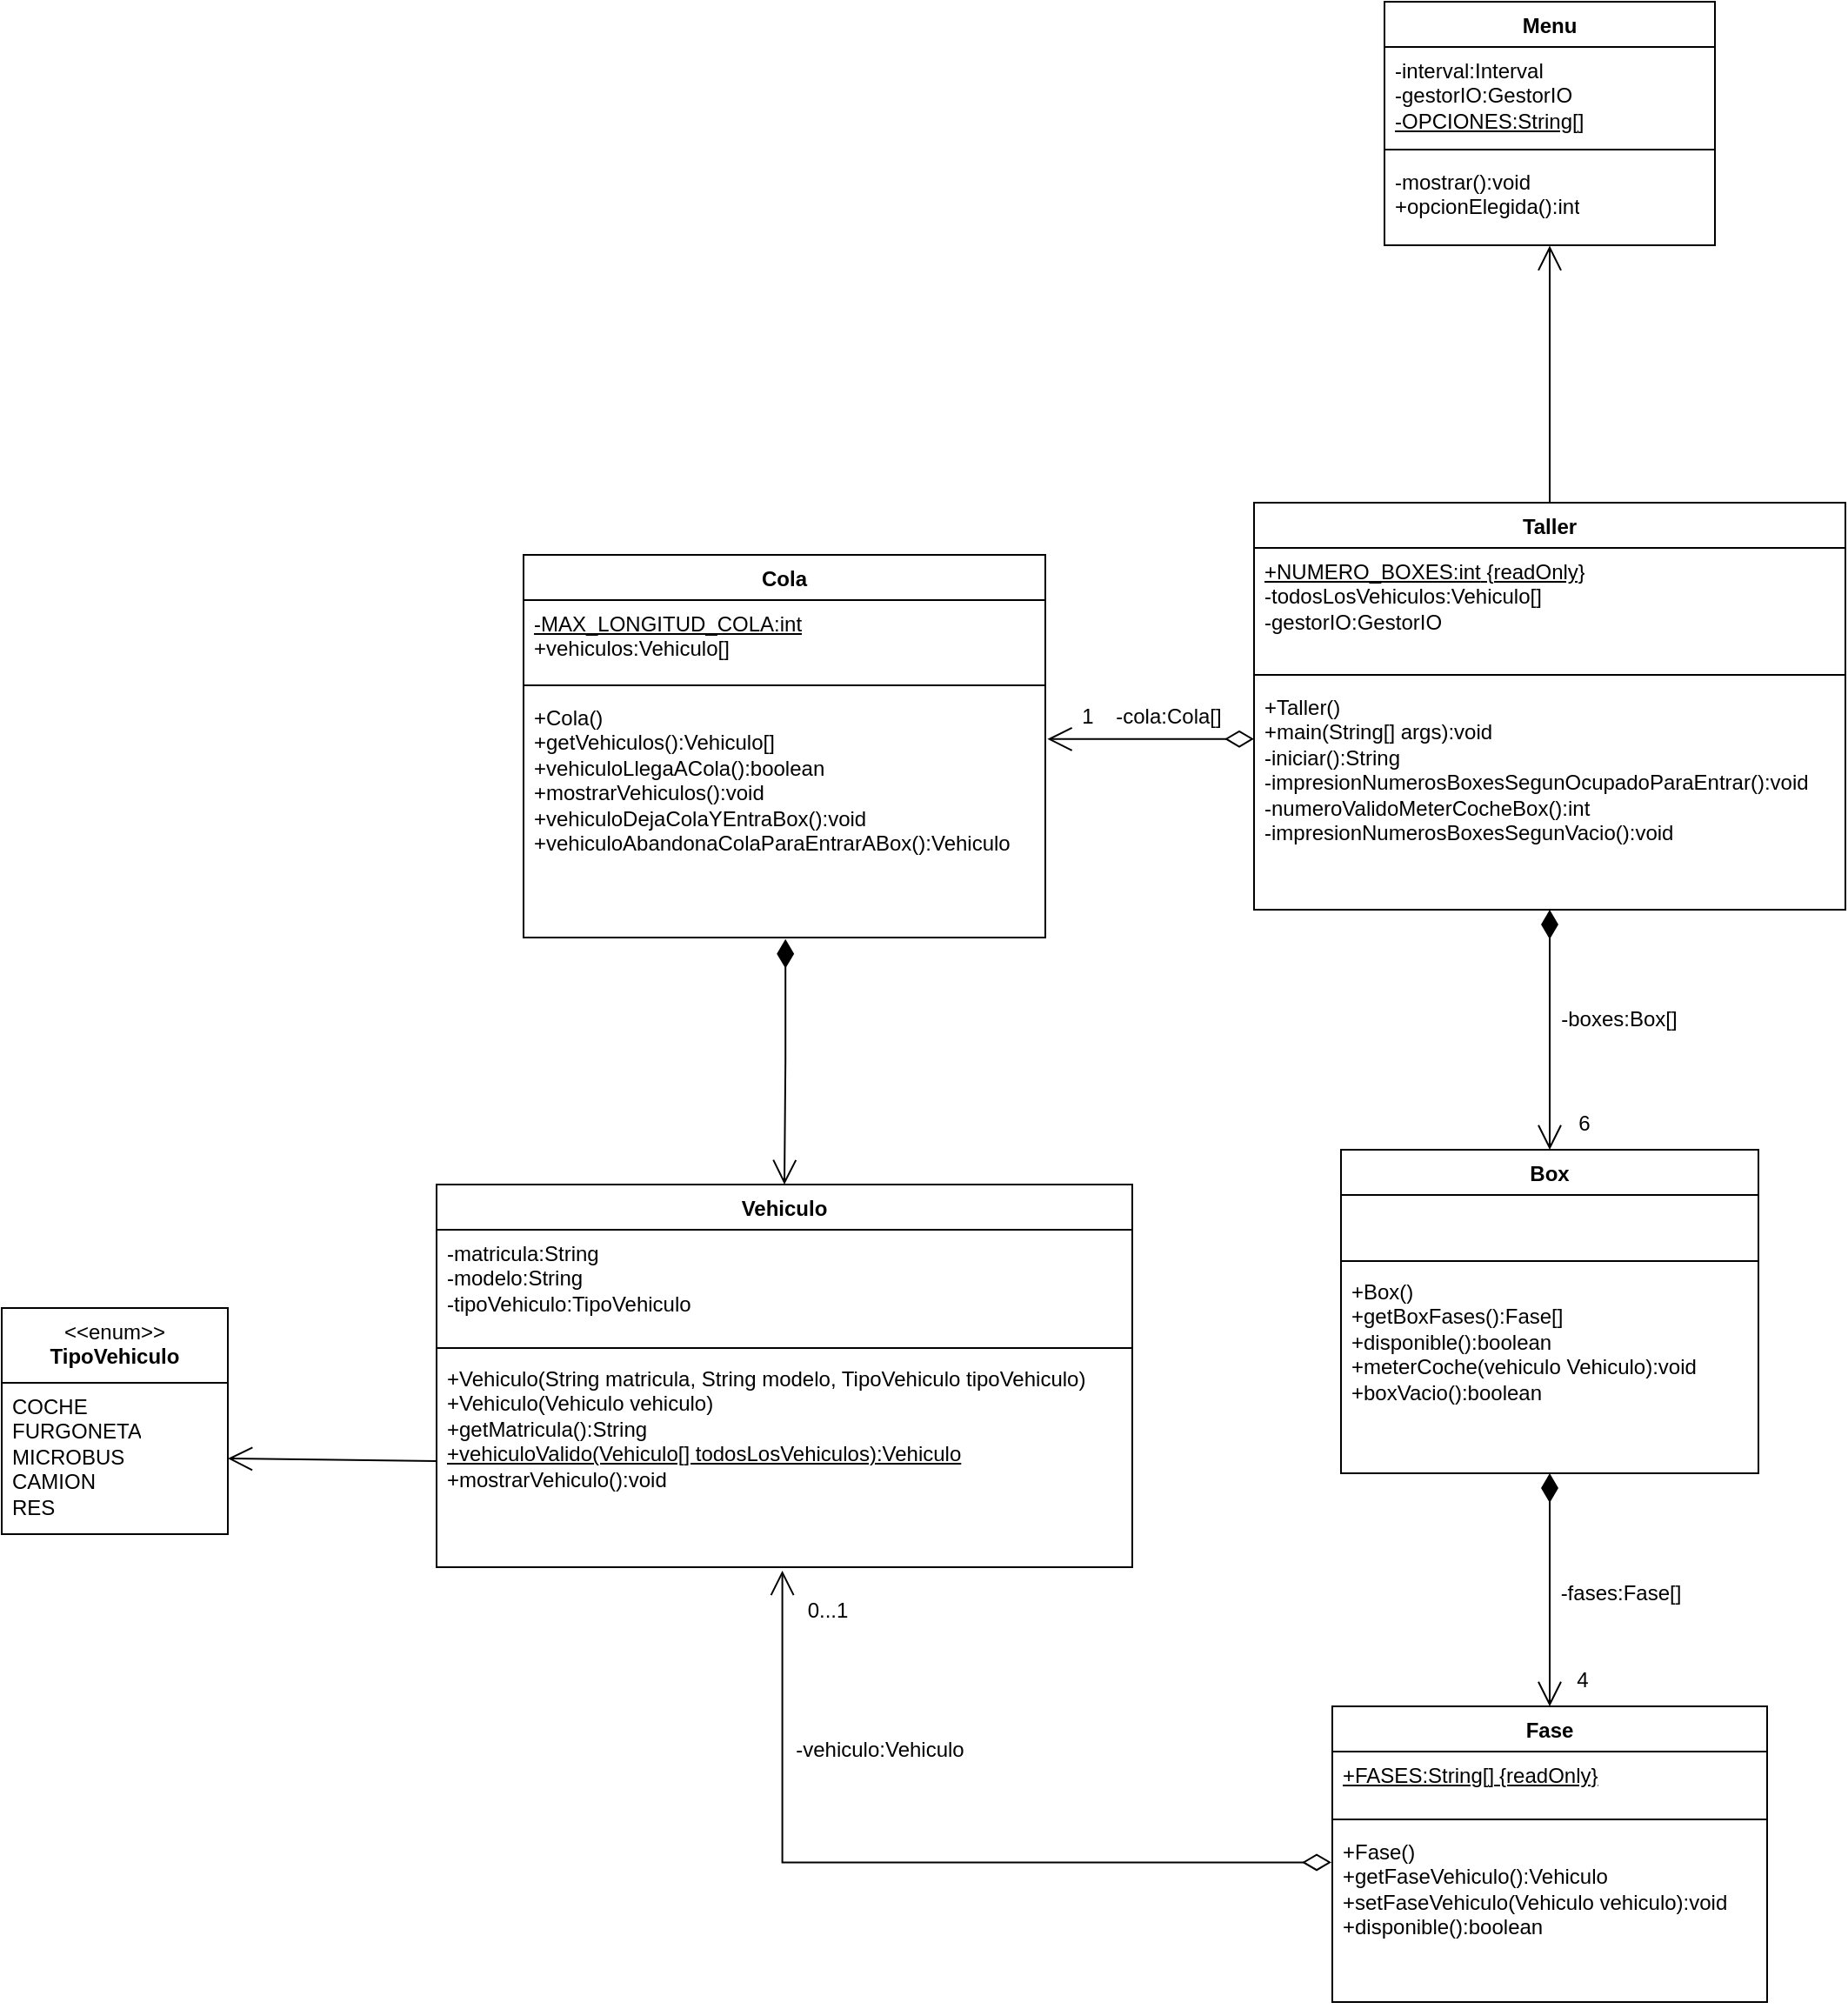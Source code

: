 <mxfile version="22.1.16" type="device">
  <diagram name="Page-1" id="sTLAMJMNHMfNNX3CN_xu">
    <mxGraphModel dx="1698" dy="1510" grid="1" gridSize="10" guides="1" tooltips="1" connect="1" arrows="1" fold="1" page="1" pageScale="1" pageWidth="850" pageHeight="1100" math="0" shadow="0">
      <root>
        <mxCell id="0" />
        <mxCell id="1" parent="0" />
        <mxCell id="CRdkFB1iniQtbO10i1_w-1" value="&lt;span style=&quot;font-weight: normal;&quot;&gt;&amp;lt;&amp;lt;enum&amp;gt;&amp;gt;&lt;br&gt;&lt;/span&gt;TipoVehiculo" style="swimlane;fontStyle=1;align=center;verticalAlign=top;childLayout=stackLayout;horizontal=1;startSize=43;horizontalStack=0;resizeParent=1;resizeParentMax=0;resizeLast=0;collapsible=1;marginBottom=0;whiteSpace=wrap;html=1;" parent="1" vertex="1">
          <mxGeometry x="-100" y="391" width="130" height="130" as="geometry">
            <mxRectangle x="50" y="190" width="110" height="40" as="alternateBounds" />
          </mxGeometry>
        </mxCell>
        <mxCell id="CRdkFB1iniQtbO10i1_w-4" value="COCHE&lt;br&gt;FURGONETA&lt;br&gt;MICROBUS&lt;br&gt;CAMION&lt;br&gt;RES" style="text;strokeColor=none;fillColor=none;align=left;verticalAlign=top;spacingLeft=4;spacingRight=4;overflow=hidden;rotatable=0;points=[[0,0.5],[1,0.5]];portConstraint=eastwest;whiteSpace=wrap;html=1;" parent="CRdkFB1iniQtbO10i1_w-1" vertex="1">
          <mxGeometry y="43" width="130" height="87" as="geometry" />
        </mxCell>
        <mxCell id="CRdkFB1iniQtbO10i1_w-9" value="Fase" style="swimlane;fontStyle=1;align=center;verticalAlign=top;childLayout=stackLayout;horizontal=1;startSize=26;horizontalStack=0;resizeParent=1;resizeParentMax=0;resizeLast=0;collapsible=1;marginBottom=0;whiteSpace=wrap;html=1;" parent="1" vertex="1">
          <mxGeometry x="665" y="620" width="250" height="170" as="geometry" />
        </mxCell>
        <mxCell id="CRdkFB1iniQtbO10i1_w-10" value="&lt;span style=&quot;border-color: var(--border-color);&quot;&gt;&lt;font style=&quot;&quot; face=&quot;Helvetica&quot;&gt;&lt;u&gt;+FASES:String[]&lt;/u&gt;&lt;/font&gt;&lt;/span&gt;&lt;u style=&quot;border-color: var(--border-color);&quot;&gt;&lt;code style=&quot;border-color: var(--border-color);&quot;&gt;&lt;font face=&quot;bYV2tNlRSzrgiPoBlCbC&quot;&gt;&amp;nbsp;&lt;/font&gt;&lt;font face=&quot;Helvetica&quot;&gt;{readOnly}&lt;/font&gt;&lt;br&gt;&lt;/code&gt;&lt;/u&gt;" style="text;strokeColor=none;fillColor=none;align=left;verticalAlign=top;spacingLeft=4;spacingRight=4;overflow=hidden;rotatable=0;points=[[0,0.5],[1,0.5]];portConstraint=eastwest;whiteSpace=wrap;html=1;" parent="CRdkFB1iniQtbO10i1_w-9" vertex="1">
          <mxGeometry y="26" width="250" height="34" as="geometry" />
        </mxCell>
        <mxCell id="CRdkFB1iniQtbO10i1_w-11" value="" style="line;strokeWidth=1;fillColor=none;align=left;verticalAlign=middle;spacingTop=-1;spacingLeft=3;spacingRight=3;rotatable=0;labelPosition=right;points=[];portConstraint=eastwest;strokeColor=inherit;" parent="CRdkFB1iniQtbO10i1_w-9" vertex="1">
          <mxGeometry y="60" width="250" height="10" as="geometry" />
        </mxCell>
        <mxCell id="CRdkFB1iniQtbO10i1_w-12" value="+Fase()&lt;br&gt;+getFaseVehiculo():Vehiculo&lt;br&gt;+setFaseVehiculo(Vehiculo vehiculo):void&lt;br&gt;+disponible():boolean" style="text;strokeColor=none;fillColor=none;align=left;verticalAlign=top;spacingLeft=4;spacingRight=4;overflow=hidden;rotatable=0;points=[[0,0.5],[1,0.5]];portConstraint=eastwest;whiteSpace=wrap;html=1;" parent="CRdkFB1iniQtbO10i1_w-9" vertex="1">
          <mxGeometry y="70" width="250" height="100" as="geometry" />
        </mxCell>
        <mxCell id="CRdkFB1iniQtbO10i1_w-15" value="" style="endArrow=open;html=1;endSize=12;startArrow=diamondThin;startSize=14;startFill=1;edgeStyle=orthogonalEdgeStyle;align=left;verticalAlign=bottom;rounded=0;entryX=0.5;entryY=0;entryDx=0;entryDy=0;exitX=0.5;exitY=1;exitDx=0;exitDy=0;exitPerimeter=0;" parent="1" source="CRdkFB1iniQtbO10i1_w-26" target="CRdkFB1iniQtbO10i1_w-9" edge="1">
          <mxGeometry x="-1" y="3" relative="1" as="geometry">
            <mxPoint x="765" y="486" as="sourcePoint" />
            <mxPoint x="764" y="530" as="targetPoint" />
          </mxGeometry>
        </mxCell>
        <mxCell id="CRdkFB1iniQtbO10i1_w-17" value="Cola" style="swimlane;fontStyle=1;align=center;verticalAlign=top;childLayout=stackLayout;horizontal=1;startSize=26;horizontalStack=0;resizeParent=1;resizeParentMax=0;resizeLast=0;collapsible=1;marginBottom=0;whiteSpace=wrap;html=1;" parent="1" vertex="1">
          <mxGeometry x="200" y="-42" width="300" height="220" as="geometry" />
        </mxCell>
        <mxCell id="CRdkFB1iniQtbO10i1_w-18" value="&lt;u style=&quot;border-color: var(--border-color);&quot;&gt;-MAX_LONGITUD_COLA:int&lt;/u&gt;&lt;br&gt;+vehiculos:Vehiculo[]&lt;u&gt;&lt;br&gt;&lt;/u&gt;" style="text;strokeColor=none;fillColor=none;align=left;verticalAlign=top;spacingLeft=4;spacingRight=4;overflow=hidden;rotatable=0;points=[[0,0.5],[1,0.5]];portConstraint=eastwest;whiteSpace=wrap;html=1;" parent="CRdkFB1iniQtbO10i1_w-17" vertex="1">
          <mxGeometry y="26" width="300" height="44" as="geometry" />
        </mxCell>
        <mxCell id="CRdkFB1iniQtbO10i1_w-19" value="" style="line;strokeWidth=1;fillColor=none;align=left;verticalAlign=middle;spacingTop=-1;spacingLeft=3;spacingRight=3;rotatable=0;labelPosition=right;points=[];portConstraint=eastwest;strokeColor=inherit;" parent="CRdkFB1iniQtbO10i1_w-17" vertex="1">
          <mxGeometry y="70" width="300" height="10" as="geometry" />
        </mxCell>
        <mxCell id="CRdkFB1iniQtbO10i1_w-20" value="+Cola()&lt;br&gt;+getVehiculos():Vehiculo[]&lt;br&gt;+vehiculoLlegaACola():boolean&lt;br&gt;+mostrarVehiculos():void&lt;br&gt;+vehiculoDejaColaYEntraBox():void&lt;br&gt;+vehiculoAbandonaColaParaEntrarABox&lt;span style=&quot;background-color: initial;&quot;&gt;():Vehiculo&lt;/span&gt;" style="text;strokeColor=none;fillColor=none;align=left;verticalAlign=top;spacingLeft=4;spacingRight=4;overflow=hidden;rotatable=0;points=[[0,0.5],[1,0.5]];portConstraint=eastwest;whiteSpace=wrap;html=1;" parent="CRdkFB1iniQtbO10i1_w-17" vertex="1">
          <mxGeometry y="80" width="300" height="140" as="geometry" />
        </mxCell>
        <mxCell id="CRdkFB1iniQtbO10i1_w-23" value="Box" style="swimlane;fontStyle=1;align=center;verticalAlign=top;childLayout=stackLayout;horizontal=1;startSize=26;horizontalStack=0;resizeParent=1;resizeParentMax=0;resizeLast=0;collapsible=1;marginBottom=0;whiteSpace=wrap;html=1;" parent="1" vertex="1">
          <mxGeometry x="670" y="300" width="240" height="186" as="geometry" />
        </mxCell>
        <mxCell id="CRdkFB1iniQtbO10i1_w-24" value="&amp;nbsp;" style="text;strokeColor=none;fillColor=none;align=left;verticalAlign=top;spacingLeft=4;spacingRight=4;overflow=hidden;rotatable=0;points=[[0,0.5],[1,0.5]];portConstraint=eastwest;whiteSpace=wrap;html=1;" parent="CRdkFB1iniQtbO10i1_w-23" vertex="1">
          <mxGeometry y="26" width="240" height="34" as="geometry" />
        </mxCell>
        <mxCell id="CRdkFB1iniQtbO10i1_w-25" value="" style="line;strokeWidth=1;fillColor=none;align=left;verticalAlign=middle;spacingTop=-1;spacingLeft=3;spacingRight=3;rotatable=0;labelPosition=right;points=[];portConstraint=eastwest;strokeColor=inherit;" parent="CRdkFB1iniQtbO10i1_w-23" vertex="1">
          <mxGeometry y="60" width="240" height="8" as="geometry" />
        </mxCell>
        <mxCell id="CRdkFB1iniQtbO10i1_w-26" value="+Box()&lt;br&gt;+getBoxFases():Fase[]&lt;br&gt;+disponible():boolean&lt;br&gt;+meterCoche(vehiculo Vehiculo):void&lt;br&gt;+boxVacio():boolean" style="text;strokeColor=none;fillColor=none;align=left;verticalAlign=top;spacingLeft=4;spacingRight=4;overflow=hidden;rotatable=0;points=[[0,0.5],[1,0.5]];portConstraint=eastwest;whiteSpace=wrap;html=1;" parent="CRdkFB1iniQtbO10i1_w-23" vertex="1">
          <mxGeometry y="68" width="240" height="118" as="geometry" />
        </mxCell>
        <mxCell id="CRdkFB1iniQtbO10i1_w-27" value="Vehiculo" style="swimlane;fontStyle=1;align=center;verticalAlign=top;childLayout=stackLayout;horizontal=1;startSize=26;horizontalStack=0;resizeParent=1;resizeParentMax=0;resizeLast=0;collapsible=1;marginBottom=0;whiteSpace=wrap;html=1;" parent="1" vertex="1">
          <mxGeometry x="150" y="320" width="400" height="220" as="geometry" />
        </mxCell>
        <mxCell id="CRdkFB1iniQtbO10i1_w-28" value="-matricula:String&lt;br&gt;-modelo:String&lt;br&gt;-tipoVehiculo:TipoVehiculo" style="text;strokeColor=none;fillColor=none;align=left;verticalAlign=top;spacingLeft=4;spacingRight=4;overflow=hidden;rotatable=0;points=[[0,0.5],[1,0.5]];portConstraint=eastwest;whiteSpace=wrap;html=1;" parent="CRdkFB1iniQtbO10i1_w-27" vertex="1">
          <mxGeometry y="26" width="400" height="64" as="geometry" />
        </mxCell>
        <mxCell id="CRdkFB1iniQtbO10i1_w-29" value="" style="line;strokeWidth=1;fillColor=none;align=left;verticalAlign=middle;spacingTop=-1;spacingLeft=3;spacingRight=3;rotatable=0;labelPosition=right;points=[];portConstraint=eastwest;strokeColor=inherit;" parent="CRdkFB1iniQtbO10i1_w-27" vertex="1">
          <mxGeometry y="90" width="400" height="8" as="geometry" />
        </mxCell>
        <mxCell id="CRdkFB1iniQtbO10i1_w-30" value="+Vehiculo(String matricula, String modelo, TipoVehiculo tipoVehiculo)&lt;br&gt;+Vehiculo(Vehiculo vehiculo)&lt;br&gt;+getMatricula():String&lt;br&gt;&lt;u&gt;+vehiculoValido(Vehiculo[] todosLosVehiculos):Vehiculo&lt;/u&gt;&lt;br&gt;+mostrarVehiculo():void" style="text;strokeColor=none;fillColor=none;align=left;verticalAlign=top;spacingLeft=4;spacingRight=4;overflow=hidden;rotatable=0;points=[[0,0.5],[1,0.5]];portConstraint=eastwest;whiteSpace=wrap;html=1;" parent="CRdkFB1iniQtbO10i1_w-27" vertex="1">
          <mxGeometry y="98" width="400" height="122" as="geometry" />
        </mxCell>
        <mxCell id="CRdkFB1iniQtbO10i1_w-33" value="" style="endArrow=open;html=1;endSize=12;startArrow=diamondThin;startSize=14;startFill=1;edgeStyle=orthogonalEdgeStyle;align=left;verticalAlign=bottom;rounded=0;entryX=0.5;entryY=0;entryDx=0;entryDy=0;exitX=0.502;exitY=1.006;exitDx=0;exitDy=0;exitPerimeter=0;" parent="1" source="CRdkFB1iniQtbO10i1_w-20" target="CRdkFB1iniQtbO10i1_w-27" edge="1">
          <mxGeometry x="-1" y="3" relative="1" as="geometry">
            <mxPoint x="380" y="220" as="sourcePoint" />
            <mxPoint x="380" y="350" as="targetPoint" />
          </mxGeometry>
        </mxCell>
        <mxCell id="CRdkFB1iniQtbO10i1_w-34" value="" style="endArrow=open;html=1;endSize=12;startArrow=diamondThin;startSize=14;startFill=1;edgeStyle=orthogonalEdgeStyle;align=left;verticalAlign=bottom;rounded=0;entryX=0.5;entryY=0;entryDx=0;entryDy=0;exitX=0.5;exitY=1;exitDx=0;exitDy=0;exitPerimeter=0;" parent="1" source="jXtiLCyHxi5xTeZDXRqE-7" target="CRdkFB1iniQtbO10i1_w-23" edge="1">
          <mxGeometry x="-1" y="3" relative="1" as="geometry">
            <mxPoint x="715" y="140" as="sourcePoint" />
            <mxPoint x="705" y="320" as="targetPoint" />
          </mxGeometry>
        </mxCell>
        <mxCell id="CRdkFB1iniQtbO10i1_w-35" value="" style="endArrow=open;endFill=1;endSize=12;html=1;rounded=0;exitX=0;exitY=0.5;exitDx=0;exitDy=0;entryX=1;entryY=0.5;entryDx=0;entryDy=0;" parent="1" source="CRdkFB1iniQtbO10i1_w-30" target="CRdkFB1iniQtbO10i1_w-4" edge="1">
          <mxGeometry width="160" relative="1" as="geometry">
            <mxPoint x="250" y="380" as="sourcePoint" />
            <mxPoint x="140" y="380" as="targetPoint" />
          </mxGeometry>
        </mxCell>
        <mxCell id="CRdkFB1iniQtbO10i1_w-36" value="" style="endArrow=open;html=1;endSize=12;startArrow=diamondThin;startSize=14;startFill=0;edgeStyle=orthogonalEdgeStyle;align=left;verticalAlign=bottom;rounded=0;entryX=0.497;entryY=1.016;entryDx=0;entryDy=0;entryPerimeter=0;exitX=-0.002;exitY=0.197;exitDx=0;exitDy=0;exitPerimeter=0;" parent="1" edge="1" target="CRdkFB1iniQtbO10i1_w-30" source="CRdkFB1iniQtbO10i1_w-12">
          <mxGeometry x="-1" y="3" relative="1" as="geometry">
            <mxPoint x="620" y="680" as="sourcePoint" />
            <mxPoint x="348" y="553.66" as="targetPoint" />
            <Array as="points">
              <mxPoint x="349" y="710" />
            </Array>
          </mxGeometry>
        </mxCell>
        <mxCell id="CRdkFB1iniQtbO10i1_w-37" value="-boxes:Box[]" style="text;html=1;strokeColor=none;fillColor=none;align=center;verticalAlign=middle;whiteSpace=wrap;rounded=0;" parent="1" vertex="1">
          <mxGeometry x="795" y="210" width="70" height="30" as="geometry" />
        </mxCell>
        <mxCell id="CRdkFB1iniQtbO10i1_w-38" value="6" style="text;html=1;strokeColor=none;fillColor=none;align=center;verticalAlign=middle;whiteSpace=wrap;rounded=0;" parent="1" vertex="1">
          <mxGeometry x="800" y="270" width="20" height="30" as="geometry" />
        </mxCell>
        <mxCell id="CRdkFB1iniQtbO10i1_w-39" value="-vehiculo:Vehiculo" style="text;html=1;strokeColor=none;fillColor=none;align=center;verticalAlign=middle;whiteSpace=wrap;rounded=0;" parent="1" vertex="1">
          <mxGeometry x="350" y="630" width="110" height="30" as="geometry" />
        </mxCell>
        <mxCell id="CRdkFB1iniQtbO10i1_w-40" value="0...1" style="text;html=1;strokeColor=none;fillColor=none;align=center;verticalAlign=middle;whiteSpace=wrap;rounded=0;" parent="1" vertex="1">
          <mxGeometry x="360" y="550" width="30" height="29" as="geometry" />
        </mxCell>
        <mxCell id="CRdkFB1iniQtbO10i1_w-41" value="-fases:Fase[]" style="text;html=1;strokeColor=none;fillColor=none;align=center;verticalAlign=middle;whiteSpace=wrap;rounded=0;" parent="1" vertex="1">
          <mxGeometry x="788" y="540" width="86" height="30" as="geometry" />
        </mxCell>
        <mxCell id="CRdkFB1iniQtbO10i1_w-42" value="4" style="text;html=1;strokeColor=none;fillColor=none;align=center;verticalAlign=middle;whiteSpace=wrap;rounded=0;" parent="1" vertex="1">
          <mxGeometry x="774" y="590" width="70" height="30" as="geometry" />
        </mxCell>
        <mxCell id="CRdkFB1iniQtbO10i1_w-44" value="Menu" style="swimlane;fontStyle=1;align=center;verticalAlign=top;childLayout=stackLayout;horizontal=1;startSize=26;horizontalStack=0;resizeParent=1;resizeParentMax=0;resizeLast=0;collapsible=1;marginBottom=0;whiteSpace=wrap;html=1;" parent="1" vertex="1">
          <mxGeometry x="695" y="-360" width="190" height="140" as="geometry" />
        </mxCell>
        <mxCell id="CRdkFB1iniQtbO10i1_w-45" value="-interval:Interval&lt;br&gt;-gestorIO:GestorIO&lt;br&gt;&lt;u&gt;-OPCIONES:String[]&lt;/u&gt;" style="text;strokeColor=none;fillColor=none;align=left;verticalAlign=top;spacingLeft=4;spacingRight=4;overflow=hidden;rotatable=0;points=[[0,0.5],[1,0.5]];portConstraint=eastwest;whiteSpace=wrap;html=1;" parent="CRdkFB1iniQtbO10i1_w-44" vertex="1">
          <mxGeometry y="26" width="190" height="54" as="geometry" />
        </mxCell>
        <mxCell id="CRdkFB1iniQtbO10i1_w-46" value="" style="line;strokeWidth=1;fillColor=none;align=left;verticalAlign=middle;spacingTop=-1;spacingLeft=3;spacingRight=3;rotatable=0;labelPosition=right;points=[];portConstraint=eastwest;strokeColor=inherit;" parent="CRdkFB1iniQtbO10i1_w-44" vertex="1">
          <mxGeometry y="80" width="190" height="10" as="geometry" />
        </mxCell>
        <mxCell id="CRdkFB1iniQtbO10i1_w-47" value="-mostrar():void&lt;br&gt;+opcionElegida():int" style="text;strokeColor=none;fillColor=none;align=left;verticalAlign=top;spacingLeft=4;spacingRight=4;overflow=hidden;rotatable=0;points=[[0,0.5],[1,0.5]];portConstraint=eastwest;whiteSpace=wrap;html=1;" parent="CRdkFB1iniQtbO10i1_w-44" vertex="1">
          <mxGeometry y="90" width="190" height="50" as="geometry" />
        </mxCell>
        <mxCell id="CRdkFB1iniQtbO10i1_w-49" value="" style="endArrow=open;endFill=1;endSize=12;html=1;rounded=0;exitX=0.5;exitY=0;exitDx=0;exitDy=0;entryX=0.5;entryY=1.006;entryDx=0;entryDy=0;entryPerimeter=0;" parent="1" source="jXtiLCyHxi5xTeZDXRqE-4" target="CRdkFB1iniQtbO10i1_w-47" edge="1">
          <mxGeometry width="160" relative="1" as="geometry">
            <mxPoint x="715" y="-10" as="sourcePoint" />
            <mxPoint x="650" y="-79" as="targetPoint" />
          </mxGeometry>
        </mxCell>
        <mxCell id="jXtiLCyHxi5xTeZDXRqE-1" value="-cola:Cola[]" style="text;html=1;strokeColor=none;fillColor=none;align=center;verticalAlign=middle;whiteSpace=wrap;rounded=0;" parent="1" vertex="1">
          <mxGeometry x="536" y="36" width="70" height="30" as="geometry" />
        </mxCell>
        <mxCell id="jXtiLCyHxi5xTeZDXRqE-2" value="1" style="text;html=1;strokeColor=none;fillColor=none;align=center;verticalAlign=middle;whiteSpace=wrap;rounded=0;" parent="1" vertex="1">
          <mxGeometry x="514" y="36" width="21" height="30" as="geometry" />
        </mxCell>
        <mxCell id="jXtiLCyHxi5xTeZDXRqE-4" value="Taller" style="swimlane;fontStyle=1;align=center;verticalAlign=top;childLayout=stackLayout;horizontal=1;startSize=26;horizontalStack=0;resizeParent=1;resizeParentMax=0;resizeLast=0;collapsible=1;marginBottom=0;whiteSpace=wrap;html=1;" parent="1" vertex="1">
          <mxGeometry x="620" y="-72" width="340" height="234" as="geometry" />
        </mxCell>
        <mxCell id="jXtiLCyHxi5xTeZDXRqE-5" value="&lt;span style=&quot;border-color: var(--border-color);&quot;&gt;&lt;u&gt;+NUMERO_BOXES:int&lt;/u&gt;&lt;/span&gt;&lt;u style=&quot;border-color: var(--border-color);&quot;&gt;&amp;nbsp;{readOnly}&lt;/u&gt;&lt;br&gt;-todosLosVehiculos:Vehiculo[]&lt;span style=&quot;border-color: var(--border-color);&quot;&gt;&lt;br&gt;-gestorIO:GestorIO&lt;br&gt;&lt;/span&gt;" style="text;strokeColor=none;fillColor=none;align=left;verticalAlign=top;spacingLeft=4;spacingRight=4;overflow=hidden;rotatable=0;points=[[0,0.5],[1,0.5]];portConstraint=eastwest;whiteSpace=wrap;html=1;" parent="jXtiLCyHxi5xTeZDXRqE-4" vertex="1">
          <mxGeometry y="26" width="340" height="68" as="geometry" />
        </mxCell>
        <mxCell id="jXtiLCyHxi5xTeZDXRqE-6" value="" style="line;strokeWidth=1;fillColor=none;align=left;verticalAlign=middle;spacingTop=-1;spacingLeft=3;spacingRight=3;rotatable=0;labelPosition=right;points=[];portConstraint=eastwest;strokeColor=inherit;" parent="jXtiLCyHxi5xTeZDXRqE-4" vertex="1">
          <mxGeometry y="94" width="340" height="10" as="geometry" />
        </mxCell>
        <mxCell id="jXtiLCyHxi5xTeZDXRqE-7" value="+Taller()&lt;br style=&quot;border-color: var(--border-color);&quot;&gt;+main(String[] args):void&lt;br style=&quot;border-color: var(--border-color);&quot;&gt;-iniciar():String&lt;br&gt;-impresionNumerosBoxesSegunOcupadoParaEntrar():void&lt;br&gt;-numeroValidoMeterCocheBox():int&lt;br&gt;-impresionNumerosBoxesSegunVacio():void" style="text;strokeColor=none;fillColor=none;align=left;verticalAlign=top;spacingLeft=4;spacingRight=4;overflow=hidden;rotatable=0;points=[[0,0.5],[1,0.5]];portConstraint=eastwest;whiteSpace=wrap;html=1;" parent="jXtiLCyHxi5xTeZDXRqE-4" vertex="1">
          <mxGeometry y="104" width="340" height="130" as="geometry" />
        </mxCell>
        <mxCell id="QAxCqBadEBV5wjQsiGxa-2" value="" style="endArrow=open;html=1;endSize=12;startArrow=diamondThin;startSize=14;startFill=0;edgeStyle=orthogonalEdgeStyle;align=left;verticalAlign=bottom;rounded=0;entryX=1.004;entryY=0.185;entryDx=0;entryDy=0;entryPerimeter=0;exitX=0;exitY=0.245;exitDx=0;exitDy=0;exitPerimeter=0;" edge="1" parent="1" source="jXtiLCyHxi5xTeZDXRqE-7" target="CRdkFB1iniQtbO10i1_w-20">
          <mxGeometry x="-1" y="3" relative="1" as="geometry">
            <mxPoint x="504" y="110" as="sourcePoint" />
            <mxPoint x="664" y="110" as="targetPoint" />
            <mxPoint as="offset" />
          </mxGeometry>
        </mxCell>
      </root>
    </mxGraphModel>
  </diagram>
</mxfile>
